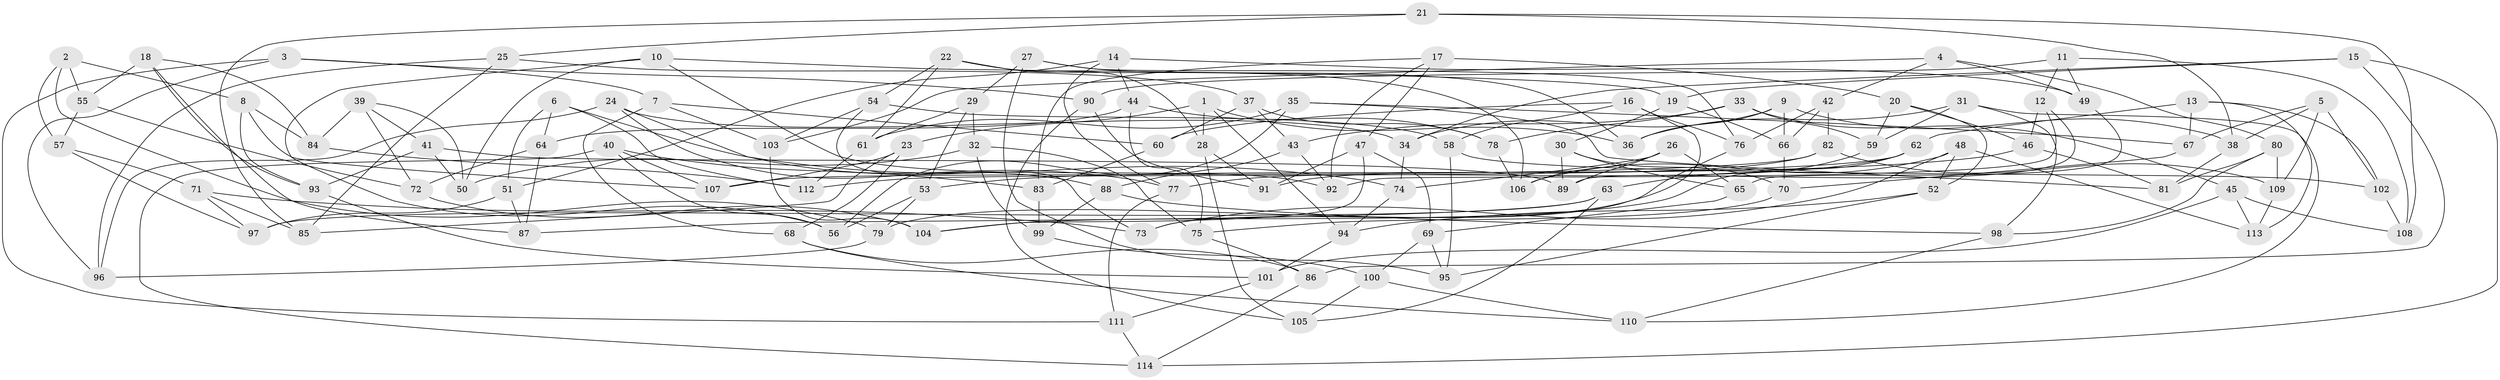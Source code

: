 // Generated by graph-tools (version 1.1) at 2025/37/03/09/25 02:37:50]
// undirected, 114 vertices, 228 edges
graph export_dot {
graph [start="1"]
  node [color=gray90,style=filled];
  1;
  2;
  3;
  4;
  5;
  6;
  7;
  8;
  9;
  10;
  11;
  12;
  13;
  14;
  15;
  16;
  17;
  18;
  19;
  20;
  21;
  22;
  23;
  24;
  25;
  26;
  27;
  28;
  29;
  30;
  31;
  32;
  33;
  34;
  35;
  36;
  37;
  38;
  39;
  40;
  41;
  42;
  43;
  44;
  45;
  46;
  47;
  48;
  49;
  50;
  51;
  52;
  53;
  54;
  55;
  56;
  57;
  58;
  59;
  60;
  61;
  62;
  63;
  64;
  65;
  66;
  67;
  68;
  69;
  70;
  71;
  72;
  73;
  74;
  75;
  76;
  77;
  78;
  79;
  80;
  81;
  82;
  83;
  84;
  85;
  86;
  87;
  88;
  89;
  90;
  91;
  92;
  93;
  94;
  95;
  96;
  97;
  98;
  99;
  100;
  101;
  102;
  103;
  104;
  105;
  106;
  107;
  108;
  109;
  110;
  111;
  112;
  113;
  114;
  1 -- 28;
  1 -- 94;
  1 -- 36;
  1 -- 23;
  2 -- 8;
  2 -- 79;
  2 -- 55;
  2 -- 57;
  3 -- 7;
  3 -- 96;
  3 -- 111;
  3 -- 90;
  4 -- 80;
  4 -- 103;
  4 -- 42;
  4 -- 49;
  5 -- 102;
  5 -- 38;
  5 -- 67;
  5 -- 109;
  6 -- 51;
  6 -- 112;
  6 -- 64;
  6 -- 74;
  7 -- 103;
  7 -- 60;
  7 -- 68;
  8 -- 107;
  8 -- 93;
  8 -- 84;
  9 -- 38;
  9 -- 36;
  9 -- 34;
  9 -- 66;
  10 -- 19;
  10 -- 92;
  10 -- 56;
  10 -- 50;
  11 -- 49;
  11 -- 108;
  11 -- 90;
  11 -- 12;
  12 -- 46;
  12 -- 89;
  12 -- 92;
  13 -- 113;
  13 -- 67;
  13 -- 62;
  13 -- 102;
  14 -- 49;
  14 -- 77;
  14 -- 44;
  14 -- 51;
  15 -- 114;
  15 -- 19;
  15 -- 34;
  15 -- 86;
  16 -- 76;
  16 -- 60;
  16 -- 73;
  16 -- 58;
  17 -- 20;
  17 -- 83;
  17 -- 47;
  17 -- 92;
  18 -- 87;
  18 -- 93;
  18 -- 84;
  18 -- 55;
  19 -- 30;
  19 -- 66;
  20 -- 59;
  20 -- 52;
  20 -- 46;
  21 -- 38;
  21 -- 25;
  21 -- 85;
  21 -- 108;
  22 -- 28;
  22 -- 106;
  22 -- 61;
  22 -- 54;
  23 -- 68;
  23 -- 85;
  23 -- 107;
  24 -- 88;
  24 -- 77;
  24 -- 96;
  24 -- 34;
  25 -- 37;
  25 -- 96;
  25 -- 85;
  26 -- 106;
  26 -- 65;
  26 -- 89;
  26 -- 74;
  27 -- 76;
  27 -- 95;
  27 -- 36;
  27 -- 29;
  28 -- 105;
  28 -- 91;
  29 -- 61;
  29 -- 32;
  29 -- 53;
  30 -- 65;
  30 -- 89;
  30 -- 70;
  31 -- 98;
  31 -- 110;
  31 -- 59;
  31 -- 36;
  32 -- 75;
  32 -- 99;
  32 -- 50;
  33 -- 59;
  33 -- 43;
  33 -- 45;
  33 -- 78;
  34 -- 74;
  35 -- 81;
  35 -- 61;
  35 -- 56;
  35 -- 67;
  37 -- 60;
  37 -- 78;
  37 -- 43;
  38 -- 81;
  39 -- 50;
  39 -- 41;
  39 -- 72;
  39 -- 84;
  40 -- 83;
  40 -- 56;
  40 -- 114;
  40 -- 107;
  41 -- 50;
  41 -- 89;
  41 -- 93;
  42 -- 82;
  42 -- 76;
  42 -- 66;
  43 -- 92;
  43 -- 88;
  44 -- 78;
  44 -- 75;
  44 -- 64;
  45 -- 113;
  45 -- 101;
  45 -- 108;
  46 -- 53;
  46 -- 81;
  47 -- 104;
  47 -- 69;
  47 -- 91;
  48 -- 113;
  48 -- 52;
  48 -- 106;
  48 -- 73;
  49 -- 65;
  51 -- 87;
  51 -- 97;
  52 -- 94;
  52 -- 95;
  53 -- 79;
  53 -- 56;
  54 -- 58;
  54 -- 103;
  54 -- 73;
  55 -- 57;
  55 -- 72;
  57 -- 97;
  57 -- 71;
  58 -- 102;
  58 -- 95;
  59 -- 63;
  60 -- 83;
  61 -- 112;
  62 -- 112;
  62 -- 104;
  62 -- 77;
  63 -- 105;
  63 -- 87;
  63 -- 97;
  64 -- 87;
  64 -- 72;
  65 -- 69;
  66 -- 70;
  67 -- 70;
  68 -- 86;
  68 -- 110;
  69 -- 95;
  69 -- 100;
  70 -- 75;
  71 -- 73;
  71 -- 97;
  71 -- 85;
  72 -- 104;
  74 -- 94;
  75 -- 86;
  76 -- 79;
  77 -- 111;
  78 -- 106;
  79 -- 96;
  80 -- 81;
  80 -- 109;
  80 -- 98;
  82 -- 107;
  82 -- 109;
  82 -- 91;
  83 -- 99;
  84 -- 112;
  86 -- 114;
  88 -- 98;
  88 -- 99;
  90 -- 91;
  90 -- 105;
  93 -- 101;
  94 -- 101;
  98 -- 110;
  99 -- 100;
  100 -- 110;
  100 -- 105;
  101 -- 111;
  102 -- 108;
  103 -- 104;
  109 -- 113;
  111 -- 114;
}
